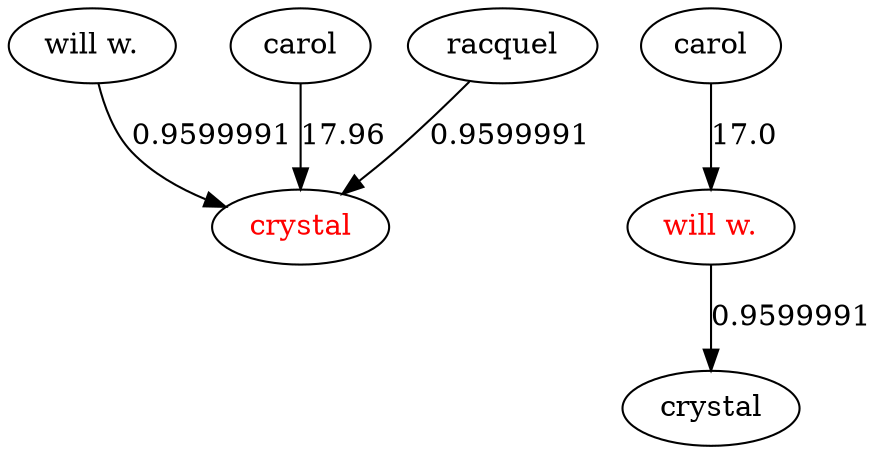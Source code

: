 digraph G{
1 [label = "will w."];
0 [label = "crystal"];
1->0 [label = "0.9599991"];
3 [label = "carol"];
0 [label = "crystal"];
3->0 [label = "17.96"];
5 [label = "racquel"];
0 [label = "crystal"];
5->0 [label = "0.9599991"];
0 [fontcolor = "red"];
7 [label = "carol"];
6 [label = "will w."];
7->6 [label = "17.0"];
6 [label = "will w."];
9 [label = "crystal"];
6->9 [label = "0.9599991"];
6 [fontcolor = "red"];
}
